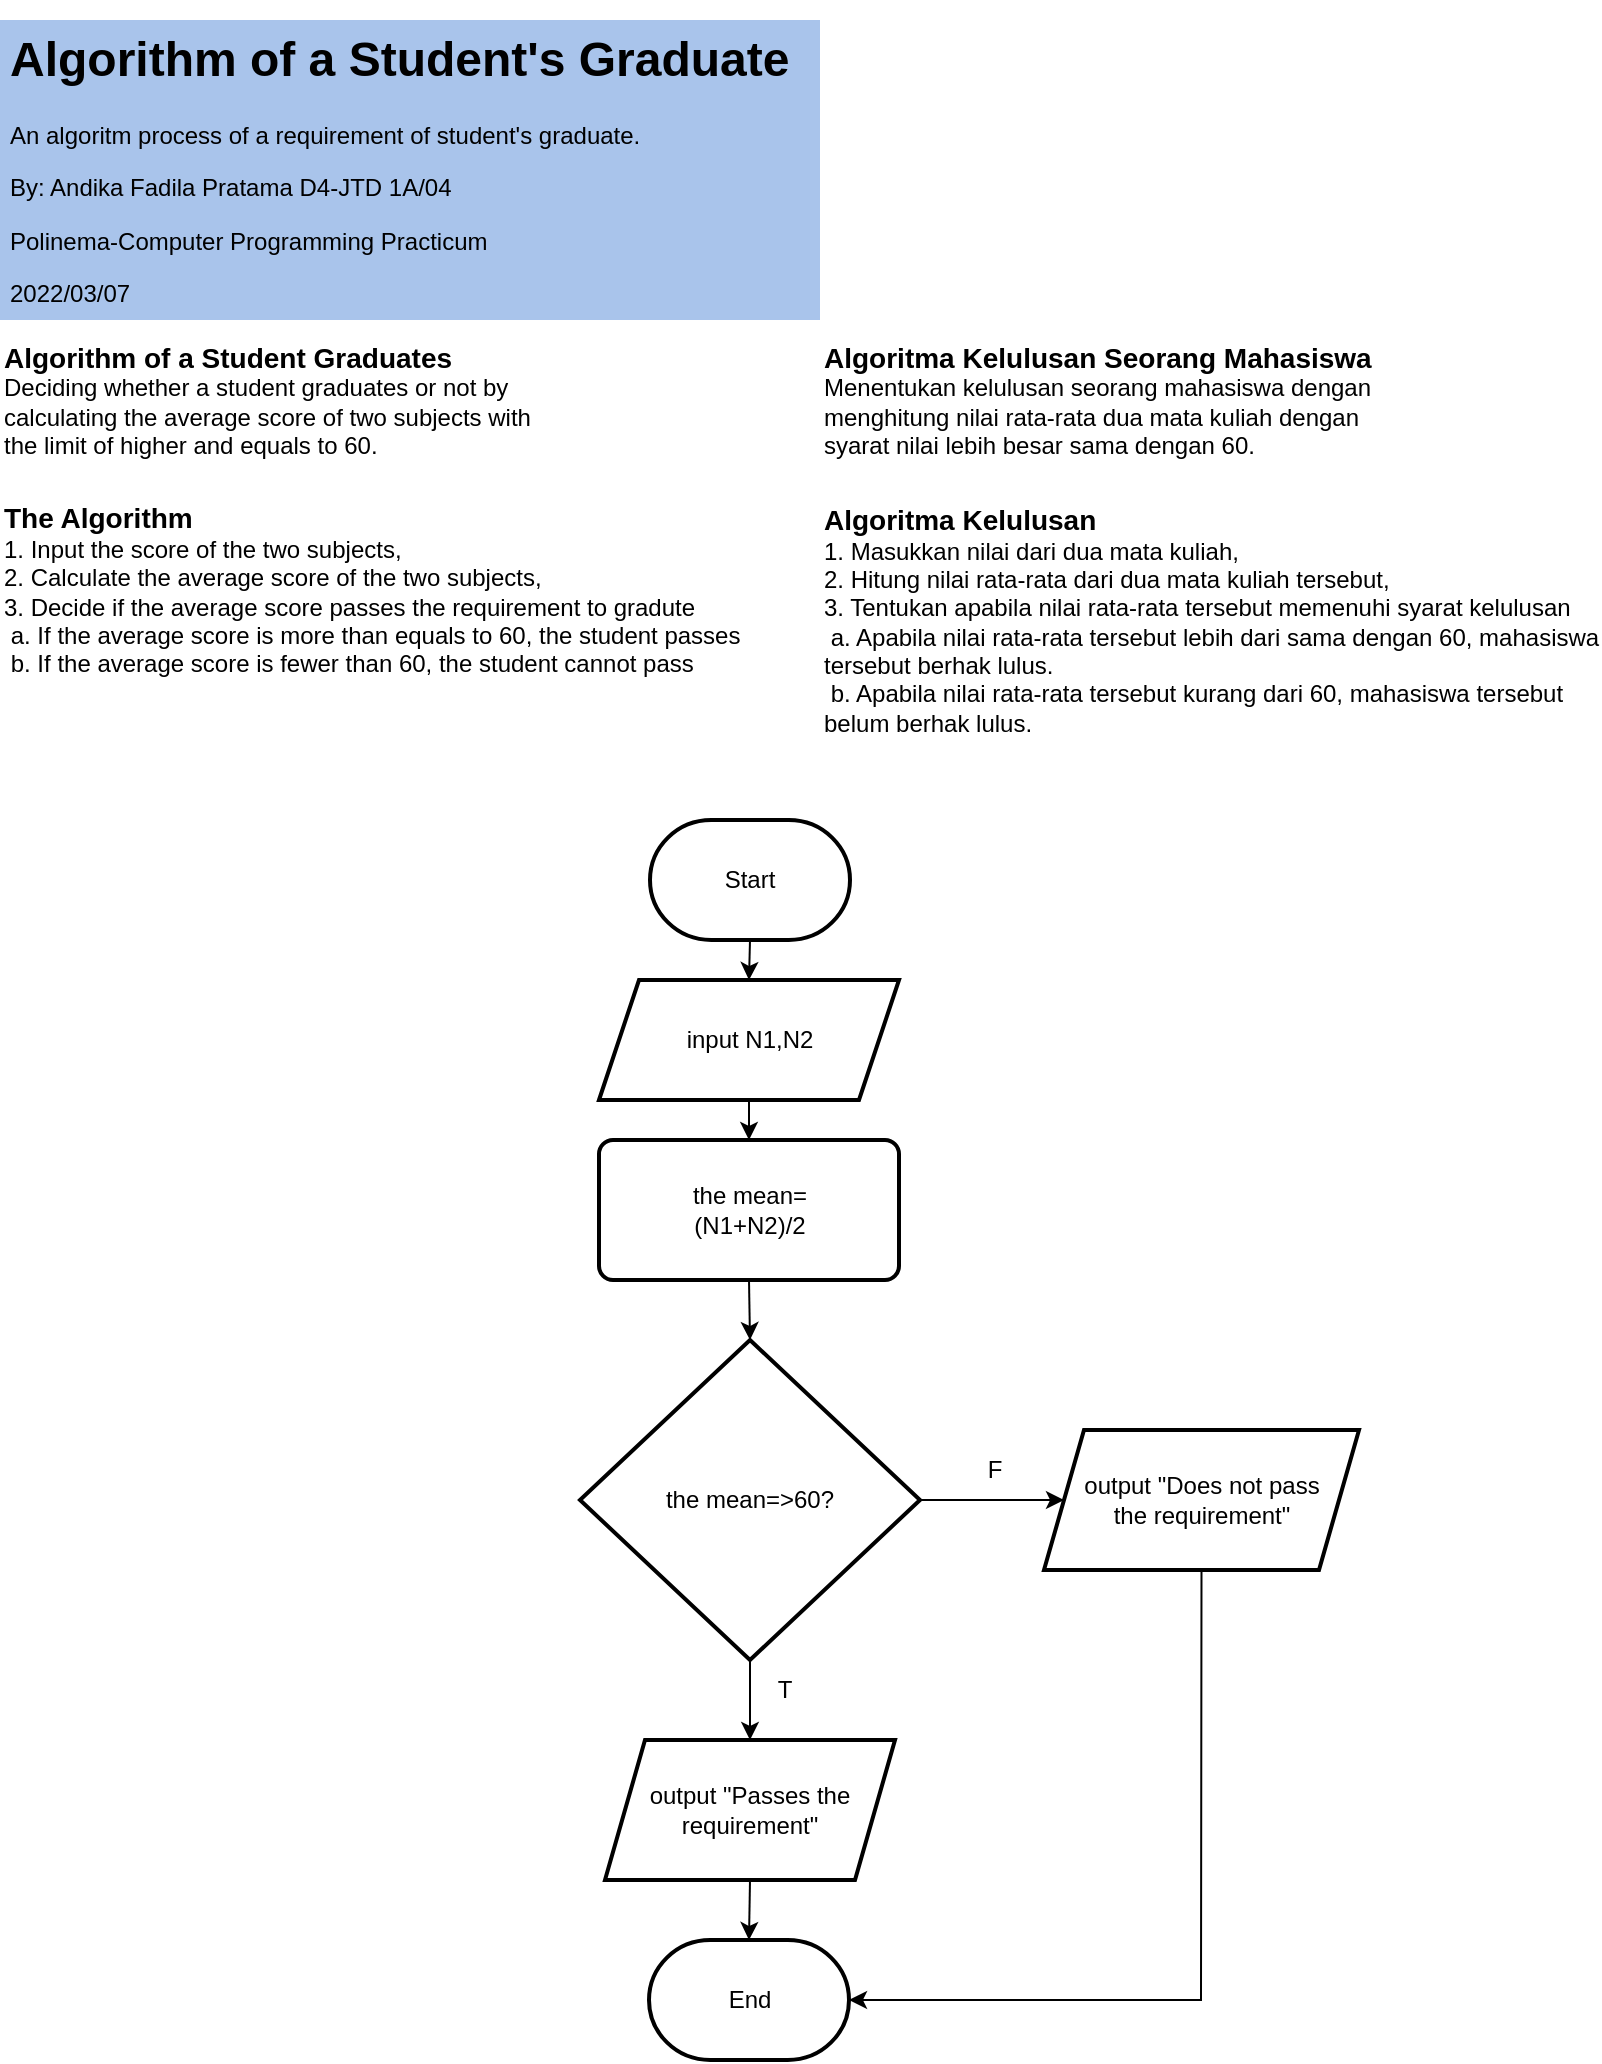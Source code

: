<mxfile version="16.6.7" type="github">
  <diagram id="wQJVM3rqfzNABZJCaO8m" name="Page-1">
    <mxGraphModel dx="868" dy="388" grid="1" gridSize="10" guides="1" tooltips="1" connect="1" arrows="1" fold="1" page="1" pageScale="1" pageWidth="850" pageHeight="1100" math="0" shadow="0">
      <root>
        <mxCell id="0" />
        <mxCell id="1" parent="0" />
        <mxCell id="omc3YTkO2FFa-pGAOh_J-1" value="&lt;div align=&quot;left&quot;&gt;&lt;font size=&quot;1&quot;&gt;&lt;b style=&quot;font-size: 14px&quot;&gt;Algoritma Kelulusan Seorang Mahasiswa&lt;/b&gt;&lt;/font&gt;&lt;br&gt;&lt;/div&gt;&lt;div align=&quot;left&quot;&gt;Menentukan kelulusan seorang mahasiswa dengan menghitung nilai rata-rata dua mata kuliah dengan syarat nilai lebih besar sama dengan 60.&lt;/div&gt;" style="text;html=1;strokeColor=none;fillColor=none;align=left;verticalAlign=middle;whiteSpace=wrap;rounded=0;" parent="1" vertex="1">
          <mxGeometry x="450" y="200" width="290" height="60" as="geometry" />
        </mxCell>
        <mxCell id="omc3YTkO2FFa-pGAOh_J-2" value="&lt;div align=&quot;left&quot;&gt;&lt;font size=&quot;1&quot;&gt;&lt;b style=&quot;font-size: 14px&quot;&gt;Algorithm of a Student Graduates&lt;/b&gt;&lt;/font&gt;&lt;br&gt;&lt;/div&gt;&lt;div align=&quot;left&quot;&gt;Deciding whether a student graduates or not by calculating the average score of two subjects with the limit of higher and equals to 60.&lt;/div&gt;" style="text;html=1;strokeColor=none;fillColor=none;align=left;verticalAlign=middle;whiteSpace=wrap;rounded=0;" parent="1" vertex="1">
          <mxGeometry x="40" y="200" width="270" height="60" as="geometry" />
        </mxCell>
        <mxCell id="omc3YTkO2FFa-pGAOh_J-4" value="&lt;div align=&quot;left&quot;&gt;&lt;b&gt;The Algorithm&lt;/b&gt;&lt;/div&gt;&lt;div style=&quot;font-size: 12px&quot; align=&quot;left&quot;&gt;&lt;font style=&quot;font-size: 12px&quot;&gt;1. Input the score of the two subjects,&lt;/font&gt;&lt;/div&gt;&lt;div style=&quot;font-size: 12px&quot; align=&quot;left&quot;&gt;&lt;font style=&quot;font-size: 12px&quot;&gt;2. Calculate the average score of the two subjects,&lt;/font&gt;&lt;/div&gt;&lt;div style=&quot;font-size: 12px&quot; align=&quot;left&quot;&gt;&lt;font style=&quot;font-size: 12px&quot;&gt;3. Decide if the average score passes the requirement to gradute&lt;/font&gt;&lt;/div&gt;&lt;div style=&quot;font-size: 12px&quot; align=&quot;left&quot;&gt;&lt;span style=&quot;white-space: pre&quot;&gt; &lt;/span&gt;a. If the average score is more than equals to 60, the student passes&lt;/div&gt;&lt;div style=&quot;font-size: 12px&quot; align=&quot;left&quot;&gt;&lt;span style=&quot;white-space: pre&quot;&gt; &lt;/span&gt;b. If the average score is fewer than 60, the student cannot pass&lt;br&gt;&lt;/div&gt;" style="text;html=1;strokeColor=none;fillColor=none;align=left;verticalAlign=middle;whiteSpace=wrap;rounded=0;fontSize=14;" parent="1" vertex="1">
          <mxGeometry x="40" y="280" width="410" height="90" as="geometry" />
        </mxCell>
        <mxCell id="omc3YTkO2FFa-pGAOh_J-5" value="&lt;div align=&quot;left&quot;&gt;&lt;b&gt;Algoritma Kelulusan&lt;/b&gt;&lt;br&gt;&lt;/div&gt;&lt;div style=&quot;font-size: 12px&quot; align=&quot;left&quot;&gt;&lt;font style=&quot;font-size: 12px&quot;&gt;1. Masukkan nilai dari dua mata kuliah,&lt;/font&gt;&lt;/div&gt;&lt;div style=&quot;font-size: 12px&quot; align=&quot;left&quot;&gt;&lt;font style=&quot;font-size: 12px&quot;&gt;2. Hitung nilai rata-rata dari dua mata kuliah tersebut,&lt;/font&gt;&lt;/div&gt;&lt;div style=&quot;font-size: 12px&quot; align=&quot;left&quot;&gt;&lt;font style=&quot;font-size: 12px&quot;&gt;3. Tentukan apabila nilai rata-rata tersebut memenuhi syarat kelulusan&lt;/font&gt;&lt;/div&gt;&lt;div style=&quot;font-size: 12px&quot; align=&quot;left&quot;&gt;&lt;span style=&quot;white-space: pre&quot;&gt; &lt;/span&gt;a. Apabila nilai rata-rata tersebut lebih dari sama dengan 60, mahasiswa tersebut berhak lulus.&lt;/div&gt;&lt;div style=&quot;font-size: 12px&quot; align=&quot;left&quot;&gt;&lt;span style=&quot;white-space: pre&quot;&gt; &lt;/span&gt;b. Apabila nilai rata-rata tersebut kurang dari 60, mahasiswa tersebut belum berhak lulus.&lt;br&gt;&lt;/div&gt;" style="text;html=1;strokeColor=none;fillColor=none;align=left;verticalAlign=middle;whiteSpace=wrap;rounded=0;fontSize=14;" parent="1" vertex="1">
          <mxGeometry x="450" y="280" width="390" height="120" as="geometry" />
        </mxCell>
        <mxCell id="omc3YTkO2FFa-pGAOh_J-6" value="" style="strokeWidth=2;html=1;shape=mxgraph.flowchart.terminator;whiteSpace=wrap;fontSize=12;" parent="1" vertex="1">
          <mxGeometry x="365" y="440" width="100" height="60" as="geometry" />
        </mxCell>
        <mxCell id="omc3YTkO2FFa-pGAOh_J-7" value="Start" style="text;html=1;strokeColor=none;fillColor=none;align=center;verticalAlign=middle;whiteSpace=wrap;rounded=0;fontSize=12;" parent="1" vertex="1">
          <mxGeometry x="385" y="455" width="60" height="30" as="geometry" />
        </mxCell>
        <mxCell id="omc3YTkO2FFa-pGAOh_J-8" value="" style="endArrow=classic;html=1;rounded=0;fontSize=12;exitX=0.5;exitY=1;exitDx=0;exitDy=0;exitPerimeter=0;entryX=0.5;entryY=0;entryDx=0;entryDy=0;" parent="1" source="omc3YTkO2FFa-pGAOh_J-6" target="omc3YTkO2FFa-pGAOh_J-10" edge="1">
          <mxGeometry width="50" height="50" relative="1" as="geometry">
            <mxPoint x="339.5" y="450" as="sourcePoint" />
            <mxPoint x="469.5" y="500" as="targetPoint" />
          </mxGeometry>
        </mxCell>
        <mxCell id="omc3YTkO2FFa-pGAOh_J-10" value="" style="shape=parallelogram;perimeter=parallelogramPerimeter;whiteSpace=wrap;html=1;fixedSize=1;fontSize=12;strokeWidth=2;" parent="1" vertex="1">
          <mxGeometry x="339.5" y="520" width="150" height="60" as="geometry" />
        </mxCell>
        <mxCell id="omc3YTkO2FFa-pGAOh_J-11" value="input N1,N2" style="text;html=1;strokeColor=none;fillColor=none;align=center;verticalAlign=middle;whiteSpace=wrap;rounded=0;fontSize=12;" parent="1" vertex="1">
          <mxGeometry x="359.5" y="535" width="110" height="30" as="geometry" />
        </mxCell>
        <mxCell id="omc3YTkO2FFa-pGAOh_J-12" value="" style="endArrow=classic;html=1;rounded=0;fontSize=12;exitX=0.5;exitY=1;exitDx=0;exitDy=0;entryX=0.5;entryY=0;entryDx=0;entryDy=0;" parent="1" source="omc3YTkO2FFa-pGAOh_J-10" target="omc3YTkO2FFa-pGAOh_J-13" edge="1">
          <mxGeometry width="50" height="50" relative="1" as="geometry">
            <mxPoint x="339.5" y="510" as="sourcePoint" />
            <mxPoint x="529.5" y="600" as="targetPoint" />
          </mxGeometry>
        </mxCell>
        <mxCell id="omc3YTkO2FFa-pGAOh_J-13" value="" style="rounded=1;whiteSpace=wrap;html=1;absoluteArcSize=1;arcSize=14;strokeWidth=2;fontSize=12;" parent="1" vertex="1">
          <mxGeometry x="339.5" y="600" width="150" height="70" as="geometry" />
        </mxCell>
        <mxCell id="omc3YTkO2FFa-pGAOh_J-16" value="the mean=(N1+N2)/2" style="text;html=1;strokeColor=none;fillColor=none;align=center;verticalAlign=middle;whiteSpace=wrap;rounded=0;fontSize=12;" parent="1" vertex="1">
          <mxGeometry x="360" y="620" width="110" height="30" as="geometry" />
        </mxCell>
        <mxCell id="omc3YTkO2FFa-pGAOh_J-17" value="" style="strokeWidth=2;html=1;shape=mxgraph.flowchart.decision;whiteSpace=wrap;fontSize=12;" parent="1" vertex="1">
          <mxGeometry x="330" y="700" width="170" height="160" as="geometry" />
        </mxCell>
        <mxCell id="omc3YTkO2FFa-pGAOh_J-18" value="the mean=&amp;gt;60?" style="text;html=1;strokeColor=none;fillColor=none;align=center;verticalAlign=middle;whiteSpace=wrap;rounded=0;fontSize=12;" parent="1" vertex="1">
          <mxGeometry x="355" y="765" width="120" height="30" as="geometry" />
        </mxCell>
        <mxCell id="omc3YTkO2FFa-pGAOh_J-19" value="" style="endArrow=classic;html=1;rounded=0;fontSize=12;exitX=0.5;exitY=1;exitDx=0;exitDy=0;exitPerimeter=0;entryX=0.5;entryY=0;entryDx=0;entryDy=0;" parent="1" source="omc3YTkO2FFa-pGAOh_J-17" target="omc3YTkO2FFa-pGAOh_J-22" edge="1">
          <mxGeometry width="50" height="50" relative="1" as="geometry">
            <mxPoint x="339.5" y="780" as="sourcePoint" />
            <mxPoint x="329.5" y="900" as="targetPoint" />
          </mxGeometry>
        </mxCell>
        <mxCell id="omc3YTkO2FFa-pGAOh_J-20" value="" style="endArrow=classic;html=1;rounded=0;fontSize=12;exitX=0.5;exitY=1;exitDx=0;exitDy=0;entryX=0.5;entryY=0;entryDx=0;entryDy=0;entryPerimeter=0;" parent="1" source="omc3YTkO2FFa-pGAOh_J-13" target="omc3YTkO2FFa-pGAOh_J-17" edge="1">
          <mxGeometry width="50" height="50" relative="1" as="geometry">
            <mxPoint x="339.5" y="780" as="sourcePoint" />
            <mxPoint x="389.5" y="730" as="targetPoint" />
          </mxGeometry>
        </mxCell>
        <mxCell id="omc3YTkO2FFa-pGAOh_J-22" value="" style="shape=parallelogram;perimeter=parallelogramPerimeter;whiteSpace=wrap;html=1;fixedSize=1;fontSize=12;strokeWidth=2;" parent="1" vertex="1">
          <mxGeometry x="342.5" y="900" width="145" height="70" as="geometry" />
        </mxCell>
        <mxCell id="omc3YTkO2FFa-pGAOh_J-23" value="output &quot;Passes the requirement&quot;" style="text;html=1;strokeColor=none;fillColor=none;align=center;verticalAlign=middle;whiteSpace=wrap;rounded=0;fontSize=12;" parent="1" vertex="1">
          <mxGeometry x="360" y="910" width="110" height="50" as="geometry" />
        </mxCell>
        <mxCell id="omc3YTkO2FFa-pGAOh_J-25" value="T" style="text;html=1;strokeColor=none;fillColor=none;align=center;verticalAlign=middle;whiteSpace=wrap;rounded=0;fontSize=12;" parent="1" vertex="1">
          <mxGeometry x="414.5" y="860" width="35" height="30" as="geometry" />
        </mxCell>
        <mxCell id="omc3YTkO2FFa-pGAOh_J-26" value="" style="shape=parallelogram;perimeter=parallelogramPerimeter;whiteSpace=wrap;html=1;fixedSize=1;fontSize=12;strokeWidth=2;" parent="1" vertex="1">
          <mxGeometry x="562" y="745" width="157.5" height="70" as="geometry" />
        </mxCell>
        <mxCell id="omc3YTkO2FFa-pGAOh_J-27" value="" style="endArrow=classic;html=1;rounded=0;fontSize=12;exitX=1;exitY=0.5;exitDx=0;exitDy=0;exitPerimeter=0;entryX=0;entryY=0.5;entryDx=0;entryDy=0;" parent="1" source="omc3YTkO2FFa-pGAOh_J-17" target="omc3YTkO2FFa-pGAOh_J-26" edge="1">
          <mxGeometry width="50" height="50" relative="1" as="geometry">
            <mxPoint x="339.5" y="870" as="sourcePoint" />
            <mxPoint x="549.5" y="760" as="targetPoint" />
          </mxGeometry>
        </mxCell>
        <mxCell id="omc3YTkO2FFa-pGAOh_J-29" value="output &quot;Does not pass the requirement&quot;" style="text;html=1;strokeColor=none;fillColor=none;align=center;verticalAlign=middle;whiteSpace=wrap;rounded=0;fontSize=12;" parent="1" vertex="1">
          <mxGeometry x="575.75" y="755" width="130" height="50" as="geometry" />
        </mxCell>
        <mxCell id="omc3YTkO2FFa-pGAOh_J-30" value="" style="strokeWidth=2;html=1;shape=mxgraph.flowchart.terminator;whiteSpace=wrap;fontSize=12;" parent="1" vertex="1">
          <mxGeometry x="364.5" y="1000" width="100" height="60" as="geometry" />
        </mxCell>
        <mxCell id="omc3YTkO2FFa-pGAOh_J-31" value="" style="endArrow=classic;html=1;rounded=0;fontSize=12;exitX=0.5;exitY=1;exitDx=0;exitDy=0;entryX=0.5;entryY=0;entryDx=0;entryDy=0;entryPerimeter=0;" parent="1" source="omc3YTkO2FFa-pGAOh_J-22" target="omc3YTkO2FFa-pGAOh_J-30" edge="1">
          <mxGeometry width="50" height="50" relative="1" as="geometry">
            <mxPoint x="339.5" y="980" as="sourcePoint" />
            <mxPoint x="389.5" y="930" as="targetPoint" />
          </mxGeometry>
        </mxCell>
        <mxCell id="omc3YTkO2FFa-pGAOh_J-32" value="End" style="text;html=1;strokeColor=none;fillColor=none;align=center;verticalAlign=middle;whiteSpace=wrap;rounded=0;fontSize=12;" parent="1" vertex="1">
          <mxGeometry x="384.5" y="1015" width="60" height="30" as="geometry" />
        </mxCell>
        <mxCell id="omc3YTkO2FFa-pGAOh_J-33" value="" style="endArrow=classic;html=1;rounded=0;fontSize=12;exitX=0.5;exitY=1;exitDx=0;exitDy=0;entryX=1;entryY=0.5;entryDx=0;entryDy=0;entryPerimeter=0;" parent="1" source="omc3YTkO2FFa-pGAOh_J-26" target="omc3YTkO2FFa-pGAOh_J-30" edge="1">
          <mxGeometry width="50" height="50" relative="1" as="geometry">
            <mxPoint x="339.5" y="980" as="sourcePoint" />
            <mxPoint x="479.5" y="1080" as="targetPoint" />
            <Array as="points">
              <mxPoint x="640.5" y="1030" />
            </Array>
          </mxGeometry>
        </mxCell>
        <mxCell id="omc3YTkO2FFa-pGAOh_J-34" value="F" style="text;html=1;strokeColor=none;fillColor=none;align=center;verticalAlign=middle;whiteSpace=wrap;rounded=0;fontSize=12;" parent="1" vertex="1">
          <mxGeometry x="519.5" y="750" width="35" height="30" as="geometry" />
        </mxCell>
        <mxCell id="omc3YTkO2FFa-pGAOh_J-36" value="&lt;p style=&quot;line-height: 0.5&quot;&gt;&lt;/p&gt;&lt;h1&gt;Algorithm of a Student&#39;s Graduate&lt;br&gt;&lt;/h1&gt;&lt;p&gt;An algoritm process of a requirement of student&#39;s graduate. &lt;br&gt;&lt;/p&gt;&lt;p&gt;By: Andika Fadila Pratama D4-JTD 1A/04&lt;/p&gt;&lt;p&gt;Polinema-Computer Programming Practicum&lt;/p&gt;&lt;p&gt;2022/03/07&lt;br&gt;&lt;/p&gt;&lt;p&gt;&lt;/p&gt;" style="text;html=1;strokeColor=none;fillColor=#A9C4EB;spacing=5;spacingTop=-20;whiteSpace=wrap;overflow=hidden;rounded=0;fontSize=12;" parent="1" vertex="1">
          <mxGeometry x="40" y="40" width="410" height="150" as="geometry" />
        </mxCell>
      </root>
    </mxGraphModel>
  </diagram>
</mxfile>

